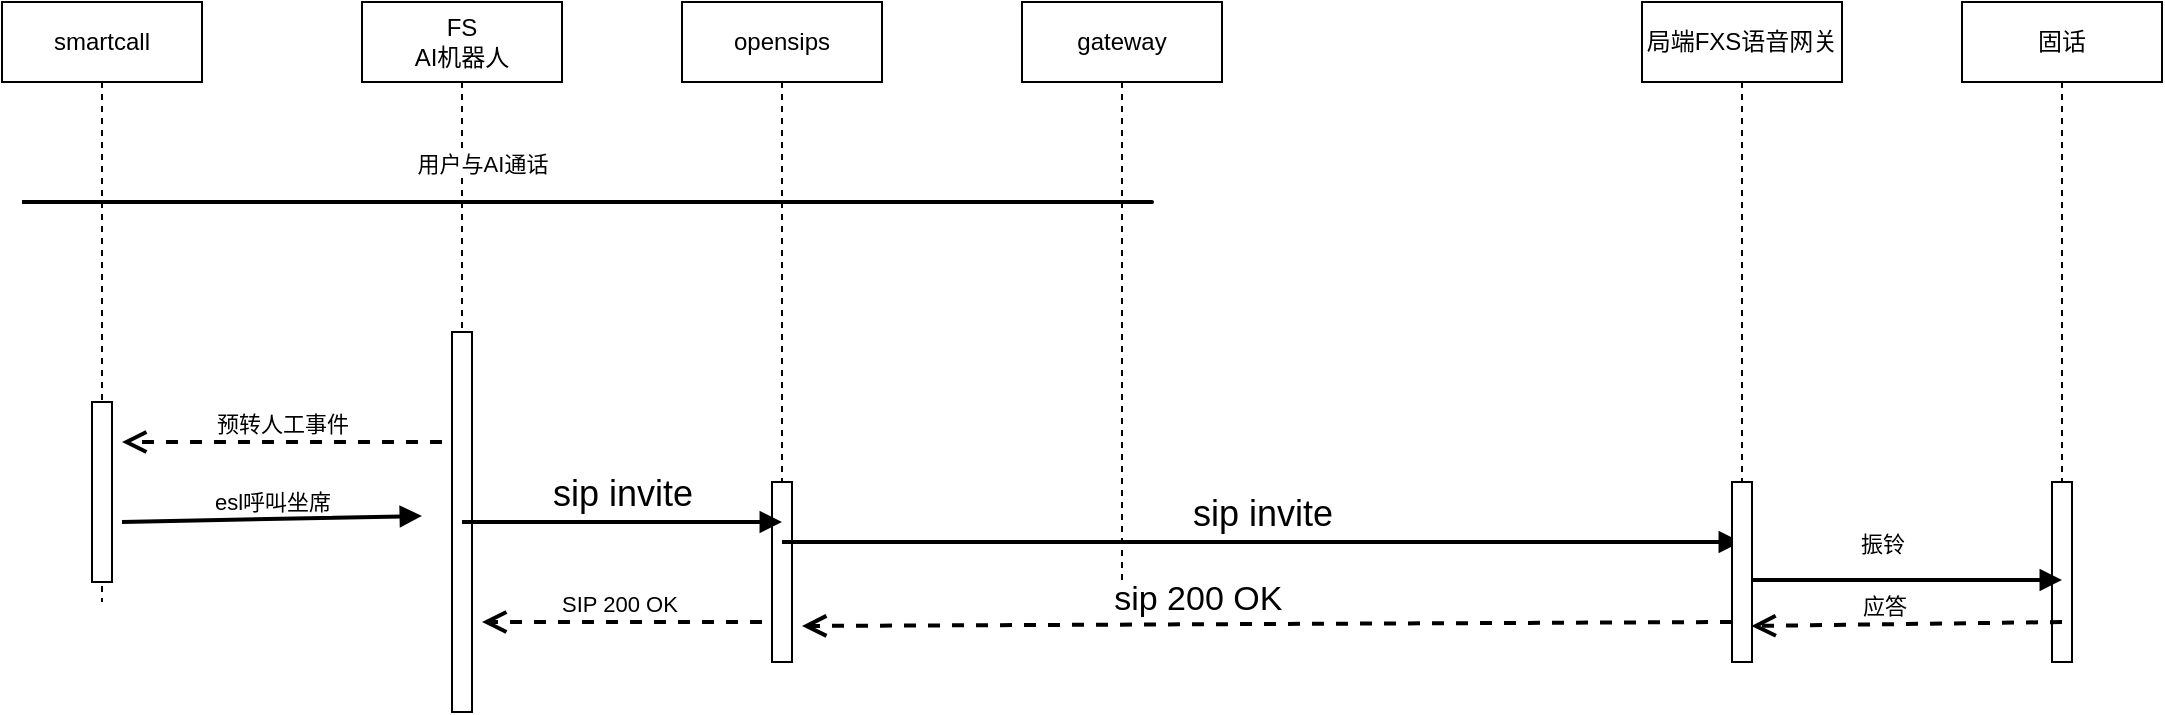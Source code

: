 <mxfile version="10.6.7" type="github"><diagram id="RMmNoxNE2acr0KCUxfcZ" name="第 1 页"><mxGraphModel dx="1295" dy="619" grid="1" gridSize="10" guides="1" tooltips="1" connect="1" arrows="1" fold="1" page="1" pageScale="1" pageWidth="827" pageHeight="1169" math="0" shadow="0"><root><mxCell id="0"/><mxCell id="1" parent="0"/><mxCell id="oOYf7ftWBTHH0KaJbAzJ-1" value="opensips" style="shape=umlLifeline;perimeter=lifelinePerimeter;whiteSpace=wrap;html=1;container=1;collapsible=0;recursiveResize=0;outlineConnect=0;" parent="1" vertex="1"><mxGeometry x="400" y="40" width="100" height="330" as="geometry"/></mxCell><mxCell id="ldDXXYVfBYKAtvx2-zG--40" value="" style="html=1;points=[];perimeter=orthogonalPerimeter;" vertex="1" parent="oOYf7ftWBTHH0KaJbAzJ-1"><mxGeometry x="45" y="240" width="10" height="90" as="geometry"/></mxCell><mxCell id="oOYf7ftWBTHH0KaJbAzJ-2" value="FS&lt;br&gt;AI机器人&lt;br&gt;" style="shape=umlLifeline;perimeter=lifelinePerimeter;whiteSpace=wrap;html=1;container=1;collapsible=0;recursiveResize=0;outlineConnect=0;" parent="1" vertex="1"><mxGeometry x="240" y="40" width="100" height="340" as="geometry"/></mxCell><mxCell id="ldDXXYVfBYKAtvx2-zG--21" value="" style="html=1;points=[];perimeter=orthogonalPerimeter;" vertex="1" parent="oOYf7ftWBTHH0KaJbAzJ-2"><mxGeometry x="45" y="165" width="10" height="190" as="geometry"/></mxCell><mxCell id="ldDXXYVfBYKAtvx2-zG--43" value="SIP 200 OK&amp;nbsp;" style="html=1;verticalAlign=bottom;endArrow=open;dashed=1;endSize=8;strokeWidth=2;" edge="1" parent="oOYf7ftWBTHH0KaJbAzJ-2"><mxGeometry relative="1" as="geometry"><mxPoint x="200" y="310" as="sourcePoint"/><mxPoint x="60" y="310" as="targetPoint"/></mxGeometry></mxCell><mxCell id="oOYf7ftWBTHH0KaJbAzJ-3" value="smartcall" style="shape=umlLifeline;perimeter=lifelinePerimeter;whiteSpace=wrap;html=1;container=1;collapsible=0;recursiveResize=0;outlineConnect=0;" parent="1" vertex="1"><mxGeometry x="60" y="40" width="100" height="300" as="geometry"/></mxCell><mxCell id="ldDXXYVfBYKAtvx2-zG--26" value="" style="html=1;points=[];perimeter=orthogonalPerimeter;" vertex="1" parent="oOYf7ftWBTHH0KaJbAzJ-3"><mxGeometry x="45" y="200" width="10" height="90" as="geometry"/></mxCell><mxCell id="ldDXXYVfBYKAtvx2-zG--27" value="预转人工事件" style="html=1;verticalAlign=bottom;endArrow=open;dashed=1;endSize=8;strokeWidth=2;" edge="1" parent="oOYf7ftWBTHH0KaJbAzJ-3"><mxGeometry relative="1" as="geometry"><mxPoint x="220" y="220" as="sourcePoint"/><mxPoint x="60" y="220" as="targetPoint"/></mxGeometry></mxCell><mxCell id="ldDXXYVfBYKAtvx2-zG--31" value="esl呼叫坐席" style="html=1;verticalAlign=bottom;endArrow=block;strokeWidth=2;" edge="1" parent="oOYf7ftWBTHH0KaJbAzJ-3"><mxGeometry width="80" relative="1" as="geometry"><mxPoint x="60" y="260" as="sourcePoint"/><mxPoint x="210" y="257" as="targetPoint"/></mxGeometry></mxCell><mxCell id="oOYf7ftWBTHH0KaJbAzJ-10" value="gateway" style="shape=umlLifeline;perimeter=lifelinePerimeter;whiteSpace=wrap;html=1;container=1;collapsible=0;recursiveResize=0;outlineConnect=0;" parent="1" vertex="1"><mxGeometry x="570" y="40" width="100" height="300" as="geometry"/></mxCell><mxCell id="ldDXXYVfBYKAtvx2-zG--14" value="用户与AI通话" style="html=1;verticalAlign=bottom;endArrow=none;endFill=0;strokeWidth=2;" edge="1" parent="1"><mxGeometry x="0.039" y="160" width="80" relative="1" as="geometry"><mxPoint x="70" y="140" as="sourcePoint"/><mxPoint x="460" y="140" as="targetPoint"/><Array as="points"><mxPoint x="459.5" y="140"/><mxPoint x="640" y="140"/></Array><mxPoint x="-160" y="150" as="offset"/></mxGeometry></mxCell><mxCell id="ldDXXYVfBYKAtvx2-zG--18" value="局端FXS语音网关" style="shape=umlLifeline;perimeter=lifelinePerimeter;whiteSpace=wrap;html=1;container=1;collapsible=0;recursiveResize=0;outlineConnect=0;" vertex="1" parent="1"><mxGeometry x="880" y="40" width="100" height="300" as="geometry"/></mxCell><mxCell id="ldDXXYVfBYKAtvx2-zG--19" value="固话" style="shape=umlLifeline;perimeter=lifelinePerimeter;whiteSpace=wrap;html=1;container=1;collapsible=0;recursiveResize=0;outlineConnect=0;" vertex="1" parent="1"><mxGeometry x="1040" y="40" width="100" height="330" as="geometry"/></mxCell><mxCell id="ldDXXYVfBYKAtvx2-zG--35" value="" style="html=1;points=[];perimeter=orthogonalPerimeter;" vertex="1" parent="ldDXXYVfBYKAtvx2-zG--19"><mxGeometry x="45" y="240" width="10" height="90" as="geometry"/></mxCell><mxCell id="ldDXXYVfBYKAtvx2-zG--32" value="&lt;font style=&quot;font-size: 18px&quot;&gt;sip invite&lt;/font&gt;" style="html=1;verticalAlign=bottom;endArrow=block;strokeWidth=2;" edge="1" parent="1"><mxGeometry width="80" relative="1" as="geometry"><mxPoint x="290" y="300" as="sourcePoint"/><mxPoint x="450" y="300" as="targetPoint"/></mxGeometry></mxCell><mxCell id="ldDXXYVfBYKAtvx2-zG--33" value="&lt;font style=&quot;font-size: 18px&quot;&gt;sip invite&lt;/font&gt;" style="html=1;verticalAlign=bottom;endArrow=block;strokeWidth=2;" edge="1" parent="1" target="ldDXXYVfBYKAtvx2-zG--18"><mxGeometry width="80" relative="1" as="geometry"><mxPoint x="450" y="310" as="sourcePoint"/><mxPoint x="610" y="310" as="targetPoint"/></mxGeometry></mxCell><mxCell id="ldDXXYVfBYKAtvx2-zG--34" value="振铃" style="html=1;verticalAlign=bottom;endArrow=block;strokeWidth=2;" edge="1" parent="1"><mxGeometry x="-0.125" y="9" width="80" relative="1" as="geometry"><mxPoint x="930" y="329" as="sourcePoint"/><mxPoint x="1090" y="329" as="targetPoint"/><mxPoint as="offset"/></mxGeometry></mxCell><mxCell id="ldDXXYVfBYKAtvx2-zG--36" value="" style="html=1;points=[];perimeter=orthogonalPerimeter;" vertex="1" parent="1"><mxGeometry x="925" y="280" width="10" height="90" as="geometry"/></mxCell><mxCell id="ldDXXYVfBYKAtvx2-zG--38" value="应答" style="html=1;verticalAlign=bottom;endArrow=open;dashed=1;endSize=8;strokeWidth=2;entryX=0.967;entryY=0.8;entryDx=0;entryDy=0;entryPerimeter=0;" edge="1" parent="1" target="ldDXXYVfBYKAtvx2-zG--36"><mxGeometry x="0.143" relative="1" as="geometry"><mxPoint x="1090" y="350" as="sourcePoint"/><mxPoint x="950" y="350" as="targetPoint"/><mxPoint as="offset"/></mxGeometry></mxCell><mxCell id="ldDXXYVfBYKAtvx2-zG--39" value="&lt;font style=&quot;font-size: 17px&quot;&gt;sip 200 OK&amp;nbsp;&lt;/font&gt;" style="html=1;verticalAlign=bottom;endArrow=open;dashed=1;endSize=8;strokeWidth=2;" edge="1" parent="1"><mxGeometry x="0.143" relative="1" as="geometry"><mxPoint x="925" y="350" as="sourcePoint"/><mxPoint x="460" y="352" as="targetPoint"/><mxPoint as="offset"/></mxGeometry></mxCell></root></mxGraphModel></diagram></mxfile>